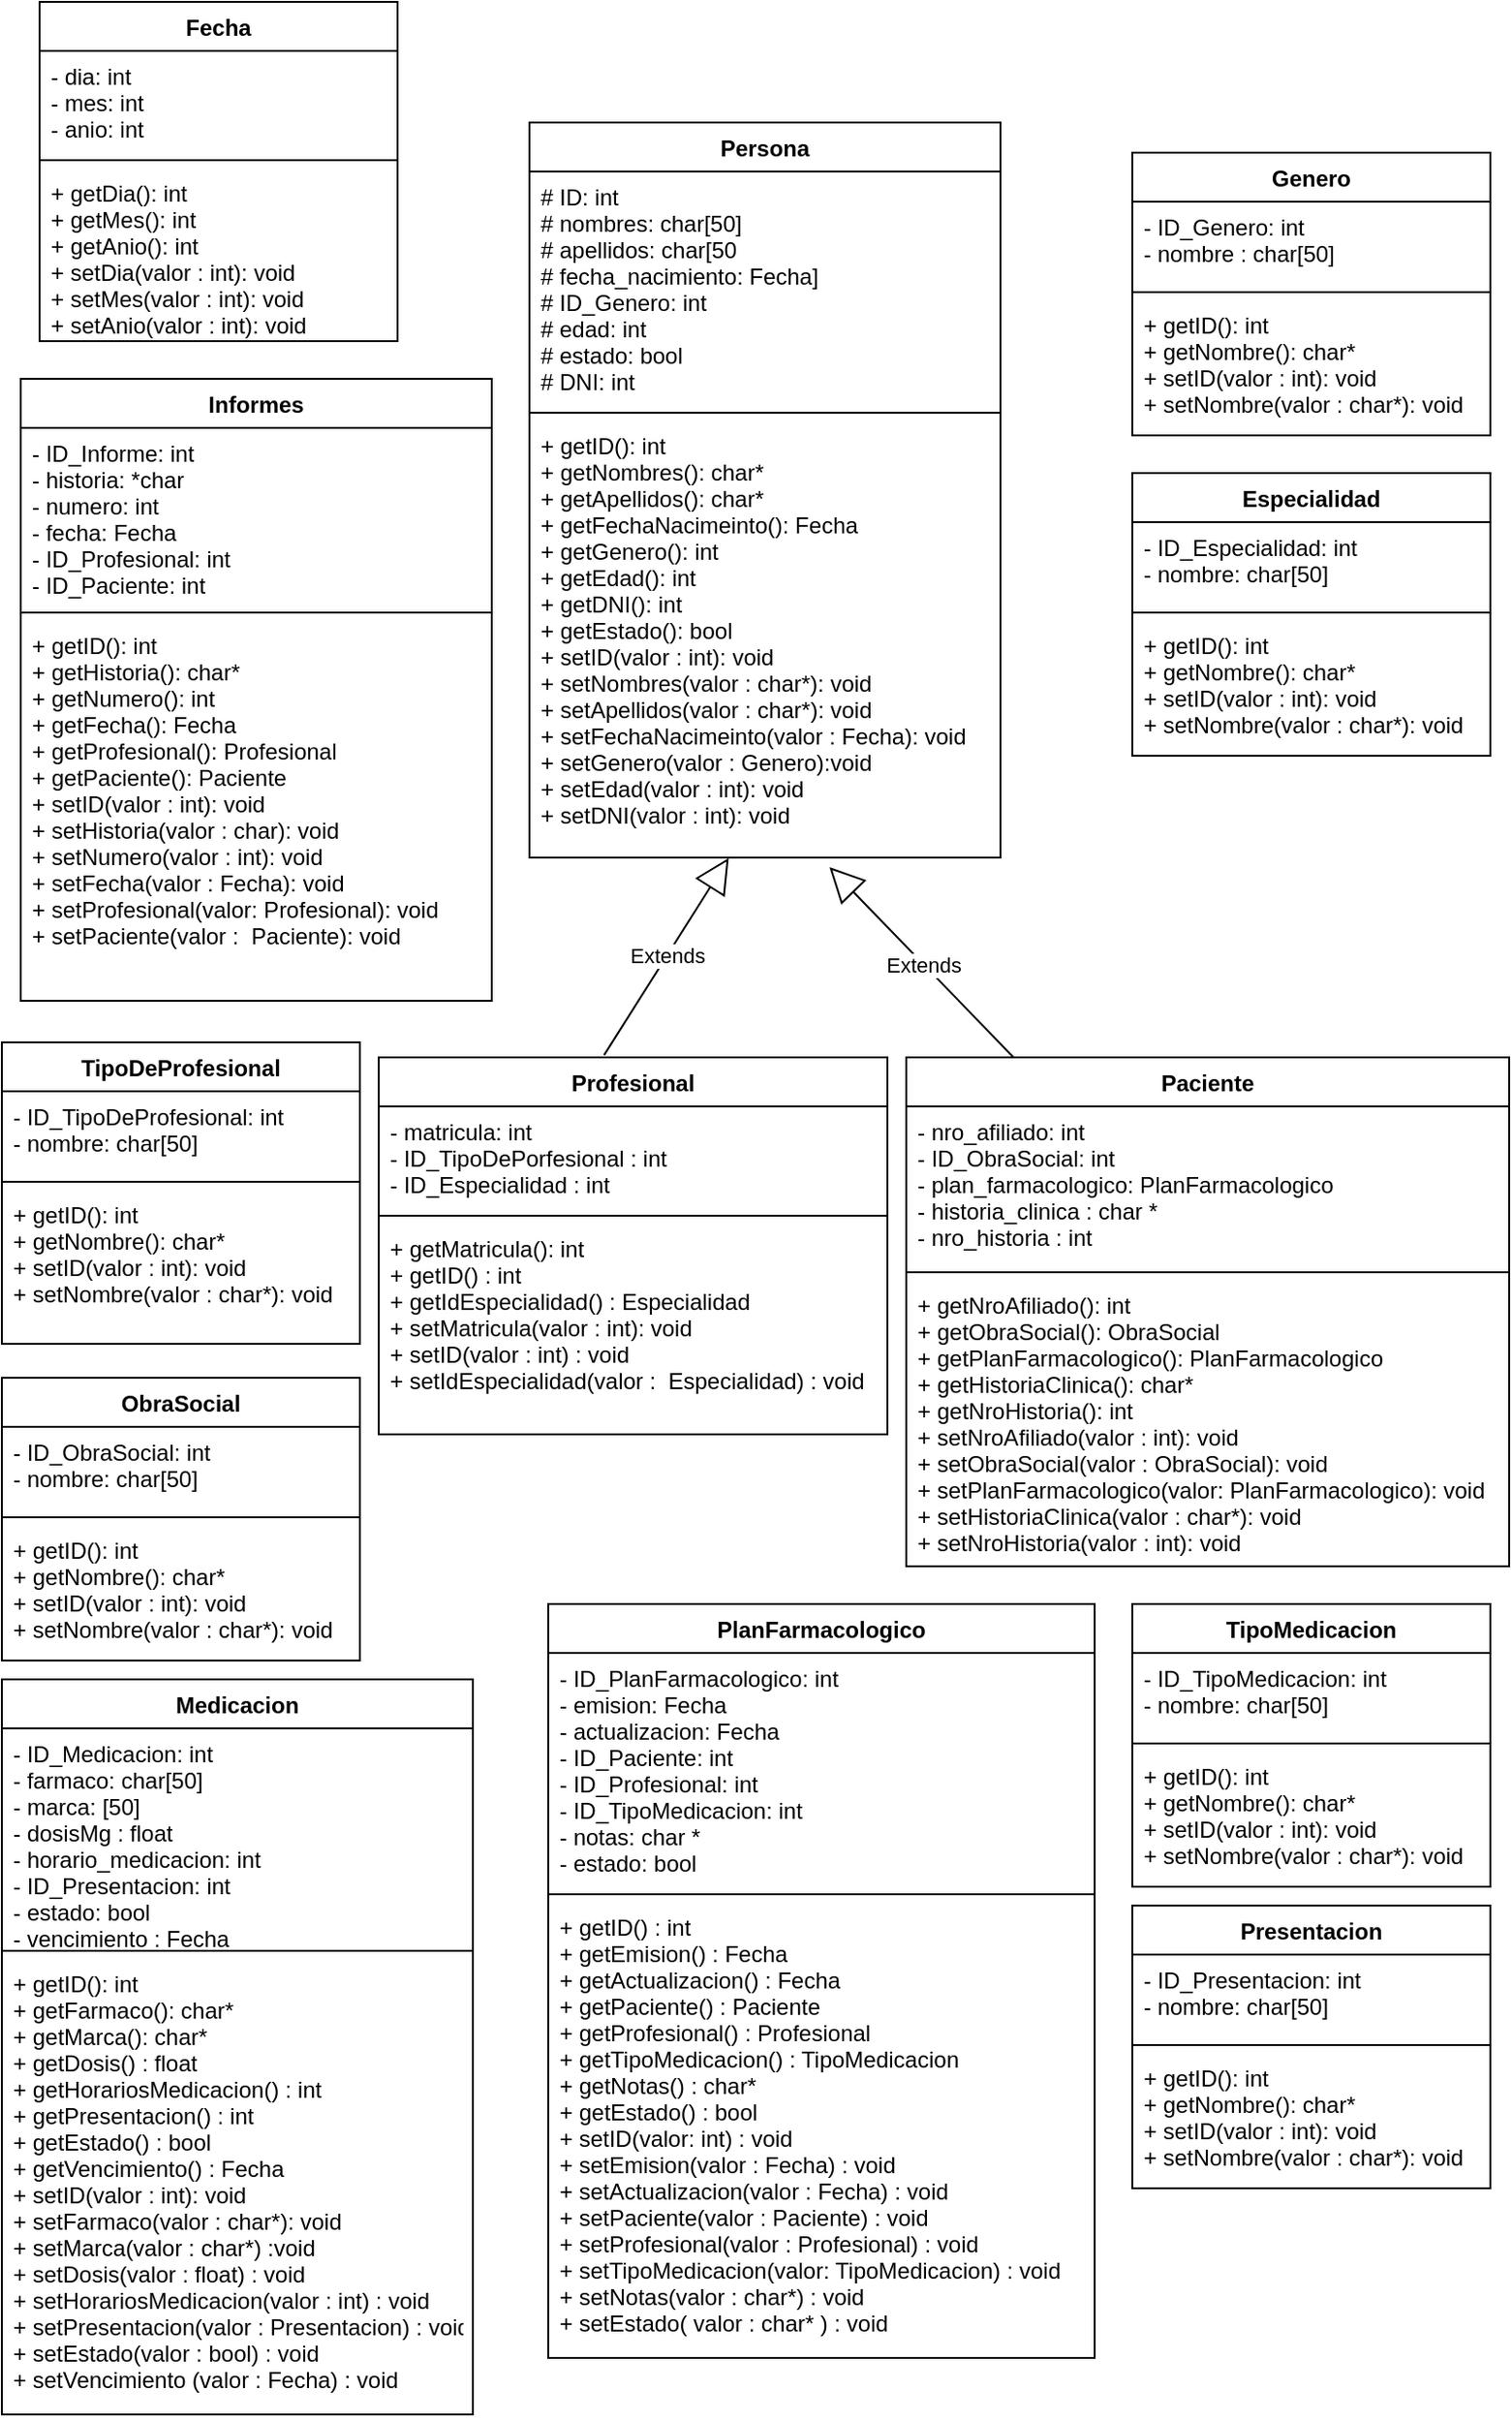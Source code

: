 <mxfile version="13.7.9" type="device"><diagram id="PZ7peE_MKy6VvvX7yazF" name="Version 1.0"><mxGraphModel dx="3557" dy="1607" grid="1" gridSize="10" guides="1" tooltips="1" connect="1" arrows="1" fold="1" page="1" pageScale="1" pageWidth="827" pageHeight="1169" math="0" shadow="0"><root><mxCell id="0"/><mxCell id="1" parent="0"/><mxCell id="gKlCptoIyiXJpbISj_5Y-67" value="Extends" style="endArrow=block;endSize=16;endFill=0;html=1;exitX=0.443;exitY=-0.006;exitDx=0;exitDy=0;exitPerimeter=0;entryX=0.423;entryY=1.001;entryDx=0;entryDy=0;entryPerimeter=0;" edge="1" parent="1" source="gKlCptoIyiXJpbISj_5Y-32" target="gKlCptoIyiXJpbISj_5Y-4"><mxGeometry width="160" relative="1" as="geometry"><mxPoint x="383" y="450" as="sourcePoint"/><mxPoint x="543" y="450" as="targetPoint"/></mxGeometry></mxCell><mxCell id="gKlCptoIyiXJpbISj_5Y-68" value="Extends" style="endArrow=block;endSize=16;endFill=0;html=1;exitX=0.187;exitY=0.011;exitDx=0;exitDy=0;exitPerimeter=0;entryX=0.637;entryY=1.022;entryDx=0;entryDy=0;entryPerimeter=0;" edge="1" parent="1" source="gKlCptoIyiXJpbISj_5Y-36" target="gKlCptoIyiXJpbISj_5Y-4"><mxGeometry width="160" relative="1" as="geometry"><mxPoint x="427.17" y="529.316" as="sourcePoint"/><mxPoint x="463.37" y="420.126" as="targetPoint"/></mxGeometry></mxCell><mxCell id="gKlCptoIyiXJpbISj_5Y-48" value="Genero" style="swimlane;fontStyle=1;align=center;verticalAlign=top;childLayout=stackLayout;horizontal=1;startSize=26;horizontalStack=0;resizeParent=1;resizeParentMax=0;resizeLast=0;collapsible=1;marginBottom=0;" vertex="1" parent="1"><mxGeometry x="613" y="100" width="190" height="150" as="geometry"/></mxCell><mxCell id="gKlCptoIyiXJpbISj_5Y-49" value="- ID_Genero: int&#10;- nombre : char[50]" style="text;strokeColor=none;fillColor=none;align=left;verticalAlign=top;spacingLeft=4;spacingRight=4;overflow=hidden;rotatable=0;points=[[0,0.5],[1,0.5]];portConstraint=eastwest;" vertex="1" parent="gKlCptoIyiXJpbISj_5Y-48"><mxGeometry y="26" width="190" height="44" as="geometry"/></mxCell><mxCell id="gKlCptoIyiXJpbISj_5Y-50" value="" style="line;strokeWidth=1;fillColor=none;align=left;verticalAlign=middle;spacingTop=-1;spacingLeft=3;spacingRight=3;rotatable=0;labelPosition=right;points=[];portConstraint=eastwest;" vertex="1" parent="gKlCptoIyiXJpbISj_5Y-48"><mxGeometry y="70" width="190" height="8" as="geometry"/></mxCell><mxCell id="gKlCptoIyiXJpbISj_5Y-51" value="+ getID(): int&#10;+ getNombre(): char*&#10;+ setID(valor : int): void&#10;+ setNombre(valor : char*): void" style="text;strokeColor=none;fillColor=none;align=left;verticalAlign=top;spacingLeft=4;spacingRight=4;overflow=hidden;rotatable=0;points=[[0,0.5],[1,0.5]];portConstraint=eastwest;" vertex="1" parent="gKlCptoIyiXJpbISj_5Y-48"><mxGeometry y="78" width="190" height="72" as="geometry"/></mxCell><mxCell id="gKlCptoIyiXJpbISj_5Y-24" value="Especialidad" style="swimlane;fontStyle=1;align=center;verticalAlign=top;childLayout=stackLayout;horizontal=1;startSize=26;horizontalStack=0;resizeParent=1;resizeParentMax=0;resizeLast=0;collapsible=1;marginBottom=0;" vertex="1" parent="1"><mxGeometry x="613" y="270" width="190" height="150" as="geometry"/></mxCell><mxCell id="gKlCptoIyiXJpbISj_5Y-25" value="- ID_Especialidad: int&#10;- nombre: char[50]&#10;&#10;" style="text;strokeColor=none;fillColor=none;align=left;verticalAlign=top;spacingLeft=4;spacingRight=4;overflow=hidden;rotatable=0;points=[[0,0.5],[1,0.5]];portConstraint=eastwest;" vertex="1" parent="gKlCptoIyiXJpbISj_5Y-24"><mxGeometry y="26" width="190" height="44" as="geometry"/></mxCell><mxCell id="gKlCptoIyiXJpbISj_5Y-26" value="" style="line;strokeWidth=1;fillColor=none;align=left;verticalAlign=middle;spacingTop=-1;spacingLeft=3;spacingRight=3;rotatable=0;labelPosition=right;points=[];portConstraint=eastwest;" vertex="1" parent="gKlCptoIyiXJpbISj_5Y-24"><mxGeometry y="70" width="190" height="8" as="geometry"/></mxCell><mxCell id="gKlCptoIyiXJpbISj_5Y-27" value="+ getID(): int&#10;+ getNombre(): char*&#10;+ setID(valor : int): void&#10;+ setNombre(valor : char*): void" style="text;strokeColor=none;fillColor=none;align=left;verticalAlign=top;spacingLeft=4;spacingRight=4;overflow=hidden;rotatable=0;points=[[0,0.5],[1,0.5]];portConstraint=eastwest;" vertex="1" parent="gKlCptoIyiXJpbISj_5Y-24"><mxGeometry y="78" width="190" height="72" as="geometry"/></mxCell><mxCell id="gKlCptoIyiXJpbISj_5Y-1" value="Persona" style="swimlane;fontStyle=1;align=center;verticalAlign=top;childLayout=stackLayout;horizontal=1;startSize=26;horizontalStack=0;resizeParent=1;resizeParentMax=0;resizeLast=0;collapsible=1;marginBottom=0;" vertex="1" parent="1"><mxGeometry x="293" y="84" width="250" height="390" as="geometry"/></mxCell><mxCell id="gKlCptoIyiXJpbISj_5Y-2" value="# ID: int&#10;# nombres: char[50]&#10;# apellidos: char[50&#10;# fecha_nacimiento: Fecha]&#10;# ID_Genero: int&#10;# edad: int&#10;# estado: bool&#10;# DNI: int&#10;" style="text;strokeColor=none;fillColor=none;align=left;verticalAlign=top;spacingLeft=4;spacingRight=4;overflow=hidden;rotatable=0;points=[[0,0.5],[1,0.5]];portConstraint=eastwest;" vertex="1" parent="gKlCptoIyiXJpbISj_5Y-1"><mxGeometry y="26" width="250" height="124" as="geometry"/></mxCell><mxCell id="gKlCptoIyiXJpbISj_5Y-3" value="" style="line;strokeWidth=1;fillColor=none;align=left;verticalAlign=middle;spacingTop=-1;spacingLeft=3;spacingRight=3;rotatable=0;labelPosition=right;points=[];portConstraint=eastwest;" vertex="1" parent="gKlCptoIyiXJpbISj_5Y-1"><mxGeometry y="150" width="250" height="8" as="geometry"/></mxCell><mxCell id="gKlCptoIyiXJpbISj_5Y-4" value="+ getID(): int&#10;+ getNombres(): char*&#10;+ getApellidos(): char*&#10;+ getFechaNacimeinto(): Fecha&#10;+ getGenero(): int&#10;+ getEdad(): int&#10;+ getDNI(): int&#10;+ getEstado(): bool&#10;+ setID(valor : int): void&#10;+ setNombres(valor : char*): void&#10;+ setApellidos(valor : char*): void&#10;+ setFechaNacimeinto(valor : Fecha): void&#10;+ setGenero(valor : Genero):void&#10;+ setEdad(valor : int): void&#10;+ setDNI(valor : int): void&#10;&#10;&#10;&#10;&#10;&#10;&#10;&#10;" style="text;strokeColor=none;fillColor=none;align=left;verticalAlign=top;spacingLeft=4;spacingRight=4;overflow=hidden;rotatable=0;points=[[0,0.5],[1,0.5]];portConstraint=eastwest;" vertex="1" parent="gKlCptoIyiXJpbISj_5Y-1"><mxGeometry y="158" width="250" height="232" as="geometry"/></mxCell><mxCell id="gKlCptoIyiXJpbISj_5Y-16" value="Fecha" style="swimlane;fontStyle=1;align=center;verticalAlign=top;childLayout=stackLayout;horizontal=1;startSize=26;horizontalStack=0;resizeParent=1;resizeParentMax=0;resizeLast=0;collapsible=1;marginBottom=0;" vertex="1" parent="1"><mxGeometry x="33" y="20" width="190" height="180" as="geometry"/></mxCell><mxCell id="gKlCptoIyiXJpbISj_5Y-17" value="- dia: int&#10;- mes: int&#10;- anio: int" style="text;strokeColor=none;fillColor=none;align=left;verticalAlign=top;spacingLeft=4;spacingRight=4;overflow=hidden;rotatable=0;points=[[0,0.5],[1,0.5]];portConstraint=eastwest;" vertex="1" parent="gKlCptoIyiXJpbISj_5Y-16"><mxGeometry y="26" width="190" height="54" as="geometry"/></mxCell><mxCell id="gKlCptoIyiXJpbISj_5Y-18" value="" style="line;strokeWidth=1;fillColor=none;align=left;verticalAlign=middle;spacingTop=-1;spacingLeft=3;spacingRight=3;rotatable=0;labelPosition=right;points=[];portConstraint=eastwest;" vertex="1" parent="gKlCptoIyiXJpbISj_5Y-16"><mxGeometry y="80" width="190" height="8" as="geometry"/></mxCell><mxCell id="gKlCptoIyiXJpbISj_5Y-19" value="+ getDia(): int&#10;+ getMes(): int&#10;+ getAnio(): int&#10;+ setDia(valor : int): void&#10;+ setMes(valor : int): void&#10;+ setAnio(valor : int): void" style="text;strokeColor=none;fillColor=none;align=left;verticalAlign=top;spacingLeft=4;spacingRight=4;overflow=hidden;rotatable=0;points=[[0,0.5],[1,0.5]];portConstraint=eastwest;" vertex="1" parent="gKlCptoIyiXJpbISj_5Y-16"><mxGeometry y="88" width="190" height="92" as="geometry"/></mxCell><mxCell id="gKlCptoIyiXJpbISj_5Y-20" value="Informes" style="swimlane;fontStyle=1;align=center;verticalAlign=top;childLayout=stackLayout;horizontal=1;startSize=26;horizontalStack=0;resizeParent=1;resizeParentMax=0;resizeLast=0;collapsible=1;marginBottom=0;" vertex="1" parent="1"><mxGeometry x="23" y="220" width="250" height="330" as="geometry"/></mxCell><mxCell id="gKlCptoIyiXJpbISj_5Y-21" value="- ID_Informe: int&#10;- historia: *char&#10;- numero: int&#10;- fecha: Fecha&#10;- ID_Profesional: int&#10;- ID_Paciente: int" style="text;strokeColor=none;fillColor=none;align=left;verticalAlign=top;spacingLeft=4;spacingRight=4;overflow=hidden;rotatable=0;points=[[0,0.5],[1,0.5]];portConstraint=eastwest;" vertex="1" parent="gKlCptoIyiXJpbISj_5Y-20"><mxGeometry y="26" width="250" height="94" as="geometry"/></mxCell><mxCell id="gKlCptoIyiXJpbISj_5Y-22" value="" style="line;strokeWidth=1;fillColor=none;align=left;verticalAlign=middle;spacingTop=-1;spacingLeft=3;spacingRight=3;rotatable=0;labelPosition=right;points=[];portConstraint=eastwest;" vertex="1" parent="gKlCptoIyiXJpbISj_5Y-20"><mxGeometry y="120" width="250" height="8" as="geometry"/></mxCell><mxCell id="gKlCptoIyiXJpbISj_5Y-23" value="+ getID(): int&#10;+ getHistoria(): char*&#10;+ getNumero(): int&#10;+ getFecha(): Fecha&#10;+ getProfesional(): Profesional&#10;+ getPaciente(): Paciente&#10;+ setID(valor : int): void&#10;+ setHistoria(valor : char): void&#10;+ setNumero(valor : int): void&#10;+ setFecha(valor : Fecha): void&#10;+ setProfesional(valor: Profesional): void&#10;+ setPaciente(valor :  Paciente): void" style="text;strokeColor=none;fillColor=none;align=left;verticalAlign=top;spacingLeft=4;spacingRight=4;overflow=hidden;rotatable=0;points=[[0,0.5],[1,0.5]];portConstraint=eastwest;" vertex="1" parent="gKlCptoIyiXJpbISj_5Y-20"><mxGeometry y="128" width="250" height="202" as="geometry"/></mxCell><mxCell id="gKlCptoIyiXJpbISj_5Y-36" value="Paciente" style="swimlane;fontStyle=1;align=center;verticalAlign=top;childLayout=stackLayout;horizontal=1;startSize=26;horizontalStack=0;resizeParent=1;resizeParentMax=0;resizeLast=0;collapsible=1;marginBottom=0;" vertex="1" parent="1"><mxGeometry x="493" y="580" width="320" height="270" as="geometry"/></mxCell><mxCell id="gKlCptoIyiXJpbISj_5Y-37" value="- nro_afiliado: int&#10;- ID_ObraSocial: int&#10;- plan_farmacologico: PlanFarmacologico&#10;- historia_clinica : char *&#10;- nro_historia : int" style="text;strokeColor=none;fillColor=none;align=left;verticalAlign=top;spacingLeft=4;spacingRight=4;overflow=hidden;rotatable=0;points=[[0,0.5],[1,0.5]];portConstraint=eastwest;" vertex="1" parent="gKlCptoIyiXJpbISj_5Y-36"><mxGeometry y="26" width="320" height="84" as="geometry"/></mxCell><mxCell id="gKlCptoIyiXJpbISj_5Y-38" value="" style="line;strokeWidth=1;fillColor=none;align=left;verticalAlign=middle;spacingTop=-1;spacingLeft=3;spacingRight=3;rotatable=0;labelPosition=right;points=[];portConstraint=eastwest;" vertex="1" parent="gKlCptoIyiXJpbISj_5Y-36"><mxGeometry y="110" width="320" height="8" as="geometry"/></mxCell><mxCell id="gKlCptoIyiXJpbISj_5Y-39" value="+ getNroAfiliado(): int&#10;+ getObraSocial(): ObraSocial&#10;+ getPlanFarmacologico(): PlanFarmacologico&#10;+ getHistoriaClinica(): char*&#10;+ getNroHistoria(): int&#10;+ setNroAfiliado(valor : int): void&#10;+ setObraSocial(valor : ObraSocial): void&#10;+ setPlanFarmacologico(valor: PlanFarmacologico): void &#10;+ setHistoriaClinica(valor : char*): void&#10;+ setNroHistoria(valor : int): void" style="text;strokeColor=none;fillColor=none;align=left;verticalAlign=top;spacingLeft=4;spacingRight=4;overflow=hidden;rotatable=0;points=[[0,0.5],[1,0.5]];portConstraint=eastwest;" vertex="1" parent="gKlCptoIyiXJpbISj_5Y-36"><mxGeometry y="118" width="320" height="152" as="geometry"/></mxCell><mxCell id="gKlCptoIyiXJpbISj_5Y-28" value="TipoDeProfesional" style="swimlane;fontStyle=1;align=center;verticalAlign=top;childLayout=stackLayout;horizontal=1;startSize=26;horizontalStack=0;resizeParent=1;resizeParentMax=0;resizeLast=0;collapsible=1;marginBottom=0;" vertex="1" parent="1"><mxGeometry x="13" y="572" width="190" height="160" as="geometry"/></mxCell><mxCell id="gKlCptoIyiXJpbISj_5Y-29" value="- ID_TipoDeProfesional: int&#10;- nombre: char[50]&#10;" style="text;strokeColor=none;fillColor=none;align=left;verticalAlign=top;spacingLeft=4;spacingRight=4;overflow=hidden;rotatable=0;points=[[0,0.5],[1,0.5]];portConstraint=eastwest;" vertex="1" parent="gKlCptoIyiXJpbISj_5Y-28"><mxGeometry y="26" width="190" height="44" as="geometry"/></mxCell><mxCell id="gKlCptoIyiXJpbISj_5Y-30" value="" style="line;strokeWidth=1;fillColor=none;align=left;verticalAlign=middle;spacingTop=-1;spacingLeft=3;spacingRight=3;rotatable=0;labelPosition=right;points=[];portConstraint=eastwest;" vertex="1" parent="gKlCptoIyiXJpbISj_5Y-28"><mxGeometry y="70" width="190" height="8" as="geometry"/></mxCell><mxCell id="gKlCptoIyiXJpbISj_5Y-31" value="+ getID(): int&#10;+ getNombre(): char*&#10;+ setID(valor : int): void&#10;+ setNombre(valor : char*): void" style="text;strokeColor=none;fillColor=none;align=left;verticalAlign=top;spacingLeft=4;spacingRight=4;overflow=hidden;rotatable=0;points=[[0,0.5],[1,0.5]];portConstraint=eastwest;" vertex="1" parent="gKlCptoIyiXJpbISj_5Y-28"><mxGeometry y="78" width="190" height="82" as="geometry"/></mxCell><mxCell id="gKlCptoIyiXJpbISj_5Y-40" value="Medicacion" style="swimlane;fontStyle=1;align=center;verticalAlign=top;childLayout=stackLayout;horizontal=1;startSize=26;horizontalStack=0;resizeParent=1;resizeParentMax=0;resizeLast=0;collapsible=1;marginBottom=0;" vertex="1" parent="1"><mxGeometry x="13" y="910" width="250" height="390" as="geometry"/></mxCell><mxCell id="gKlCptoIyiXJpbISj_5Y-41" value="- ID_Medicacion: int&#10;- farmaco: char[50]&#10;- marca: [50]&#10;- dosisMg : float&#10;- horario_medicacion: int&#10;- ID_Presentacion: int&#10;- estado: bool&#10;- vencimiento : Fecha&#10;" style="text;strokeColor=none;fillColor=none;align=left;verticalAlign=top;spacingLeft=4;spacingRight=4;overflow=hidden;rotatable=0;points=[[0,0.5],[1,0.5]];portConstraint=eastwest;" vertex="1" parent="gKlCptoIyiXJpbISj_5Y-40"><mxGeometry y="26" width="250" height="114" as="geometry"/></mxCell><mxCell id="gKlCptoIyiXJpbISj_5Y-42" value="" style="line;strokeWidth=1;fillColor=none;align=left;verticalAlign=middle;spacingTop=-1;spacingLeft=3;spacingRight=3;rotatable=0;labelPosition=right;points=[];portConstraint=eastwest;" vertex="1" parent="gKlCptoIyiXJpbISj_5Y-40"><mxGeometry y="140" width="250" height="8" as="geometry"/></mxCell><mxCell id="gKlCptoIyiXJpbISj_5Y-43" value="+ getID(): int&#10;+ getFarmaco(): char*&#10;+ getMarca(): char*&#10;+ getDosis() : float&#10;+ getHorariosMedicacion() : int&#10;+ getPresentacion() : int&#10;+ getEstado() : bool&#10;+ getVencimiento() : Fecha&#10;+ setID(valor : int): void&#10;+ setFarmaco(valor : char*): void&#10;+ setMarca(valor : char*) :void&#10;+ setDosis(valor : float) : void&#10;+ setHorariosMedicacion(valor : int) : void&#10;+ setPresentacion(valor : Presentacion) : void&#10;+ setEstado(valor : bool) : void&#10;+ setVencimiento (valor : Fecha) : void" style="text;strokeColor=none;fillColor=none;align=left;verticalAlign=top;spacingLeft=4;spacingRight=4;overflow=hidden;rotatable=0;points=[[0,0.5],[1,0.5]];portConstraint=eastwest;" vertex="1" parent="gKlCptoIyiXJpbISj_5Y-40"><mxGeometry y="148" width="250" height="242" as="geometry"/></mxCell><mxCell id="gKlCptoIyiXJpbISj_5Y-56" value="ObraSocial" style="swimlane;fontStyle=1;align=center;verticalAlign=top;childLayout=stackLayout;horizontal=1;startSize=26;horizontalStack=0;resizeParent=1;resizeParentMax=0;resizeLast=0;collapsible=1;marginBottom=0;" vertex="1" parent="1"><mxGeometry x="13" y="750" width="190" height="150" as="geometry"/></mxCell><mxCell id="gKlCptoIyiXJpbISj_5Y-57" value="- ID_ObraSocial: int&#10;- nombre: char[50]&#10;&#10;" style="text;strokeColor=none;fillColor=none;align=left;verticalAlign=top;spacingLeft=4;spacingRight=4;overflow=hidden;rotatable=0;points=[[0,0.5],[1,0.5]];portConstraint=eastwest;" vertex="1" parent="gKlCptoIyiXJpbISj_5Y-56"><mxGeometry y="26" width="190" height="44" as="geometry"/></mxCell><mxCell id="gKlCptoIyiXJpbISj_5Y-58" value="" style="line;strokeWidth=1;fillColor=none;align=left;verticalAlign=middle;spacingTop=-1;spacingLeft=3;spacingRight=3;rotatable=0;labelPosition=right;points=[];portConstraint=eastwest;" vertex="1" parent="gKlCptoIyiXJpbISj_5Y-56"><mxGeometry y="70" width="190" height="8" as="geometry"/></mxCell><mxCell id="gKlCptoIyiXJpbISj_5Y-59" value="+ getID(): int&#10;+ getNombre(): char*&#10;+ setID(valor : int): void&#10;+ setNombre(valor : char*): void" style="text;strokeColor=none;fillColor=none;align=left;verticalAlign=top;spacingLeft=4;spacingRight=4;overflow=hidden;rotatable=0;points=[[0,0.5],[1,0.5]];portConstraint=eastwest;" vertex="1" parent="gKlCptoIyiXJpbISj_5Y-56"><mxGeometry y="78" width="190" height="72" as="geometry"/></mxCell><mxCell id="gKlCptoIyiXJpbISj_5Y-44" value="PlanFarmacologico" style="swimlane;fontStyle=1;align=center;verticalAlign=top;childLayout=stackLayout;horizontal=1;startSize=26;horizontalStack=0;resizeParent=1;resizeParentMax=0;resizeLast=0;collapsible=1;marginBottom=0;" vertex="1" parent="1"><mxGeometry x="303" y="870" width="290" height="400" as="geometry"/></mxCell><mxCell id="gKlCptoIyiXJpbISj_5Y-45" value="- ID_PlanFarmacologico: int&#10;- emision: Fecha&#10;- actualizacion: Fecha&#10;- ID_Paciente: int&#10;- ID_Profesional: int&#10;- ID_TipoMedicacion: int&#10;- notas: char *&#10;- estado: bool&#10;" style="text;strokeColor=none;fillColor=none;align=left;verticalAlign=top;spacingLeft=4;spacingRight=4;overflow=hidden;rotatable=0;points=[[0,0.5],[1,0.5]];portConstraint=eastwest;" vertex="1" parent="gKlCptoIyiXJpbISj_5Y-44"><mxGeometry y="26" width="290" height="124" as="geometry"/></mxCell><mxCell id="gKlCptoIyiXJpbISj_5Y-46" value="" style="line;strokeWidth=1;fillColor=none;align=left;verticalAlign=middle;spacingTop=-1;spacingLeft=3;spacingRight=3;rotatable=0;labelPosition=right;points=[];portConstraint=eastwest;" vertex="1" parent="gKlCptoIyiXJpbISj_5Y-44"><mxGeometry y="150" width="290" height="8" as="geometry"/></mxCell><mxCell id="gKlCptoIyiXJpbISj_5Y-47" value="+ getID() : int&#10;+ getEmision() : Fecha&#10;+ getActualizacion() : Fecha&#10;+ getPaciente() : Paciente&#10;+ getProfesional() : Profesional&#10;+ getTipoMedicacion() : TipoMedicacion&#10;+ getNotas() : char*&#10;+ getEstado() : bool&#10;+ setID(valor: int) : void&#10;+ setEmision(valor : Fecha) : void &#10;+ setActualizacion(valor : Fecha) : void&#10;+ setPaciente(valor : Paciente) : void&#10;+ setProfesional(valor : Profesional) : void&#10;+ setTipoMedicacion(valor: TipoMedicacion) : void&#10;+ setNotas(valor : char*) : void&#10;+ setEstado( valor : char* ) : void" style="text;strokeColor=none;fillColor=none;align=left;verticalAlign=top;spacingLeft=4;spacingRight=4;overflow=hidden;rotatable=0;points=[[0,0.5],[1,0.5]];portConstraint=eastwest;" vertex="1" parent="gKlCptoIyiXJpbISj_5Y-44"><mxGeometry y="158" width="290" height="242" as="geometry"/></mxCell><mxCell id="gKlCptoIyiXJpbISj_5Y-60" value="Presentacion" style="swimlane;fontStyle=1;align=center;verticalAlign=top;childLayout=stackLayout;horizontal=1;startSize=26;horizontalStack=0;resizeParent=1;resizeParentMax=0;resizeLast=0;collapsible=1;marginBottom=0;" vertex="1" parent="1"><mxGeometry x="613" y="1030" width="190" height="150" as="geometry"/></mxCell><mxCell id="gKlCptoIyiXJpbISj_5Y-61" value="- ID_Presentacion: int&#10;- nombre: char[50]&#10;&#10;" style="text;strokeColor=none;fillColor=none;align=left;verticalAlign=top;spacingLeft=4;spacingRight=4;overflow=hidden;rotatable=0;points=[[0,0.5],[1,0.5]];portConstraint=eastwest;" vertex="1" parent="gKlCptoIyiXJpbISj_5Y-60"><mxGeometry y="26" width="190" height="44" as="geometry"/></mxCell><mxCell id="gKlCptoIyiXJpbISj_5Y-62" value="" style="line;strokeWidth=1;fillColor=none;align=left;verticalAlign=middle;spacingTop=-1;spacingLeft=3;spacingRight=3;rotatable=0;labelPosition=right;points=[];portConstraint=eastwest;" vertex="1" parent="gKlCptoIyiXJpbISj_5Y-60"><mxGeometry y="70" width="190" height="8" as="geometry"/></mxCell><mxCell id="gKlCptoIyiXJpbISj_5Y-63" value="+ getID(): int&#10;+ getNombre(): char*&#10;+ setID(valor : int): void&#10;+ setNombre(valor : char*): void" style="text;strokeColor=none;fillColor=none;align=left;verticalAlign=top;spacingLeft=4;spacingRight=4;overflow=hidden;rotatable=0;points=[[0,0.5],[1,0.5]];portConstraint=eastwest;" vertex="1" parent="gKlCptoIyiXJpbISj_5Y-60"><mxGeometry y="78" width="190" height="72" as="geometry"/></mxCell><mxCell id="gKlCptoIyiXJpbISj_5Y-52" value="TipoMedicacion" style="swimlane;fontStyle=1;align=center;verticalAlign=top;childLayout=stackLayout;horizontal=1;startSize=26;horizontalStack=0;resizeParent=1;resizeParentMax=0;resizeLast=0;collapsible=1;marginBottom=0;" vertex="1" parent="1"><mxGeometry x="613" y="870" width="190" height="150" as="geometry"/></mxCell><mxCell id="gKlCptoIyiXJpbISj_5Y-53" value="- ID_TipoMedicacion: int&#10;- nombre: char[50]&#10;&#10;" style="text;strokeColor=none;fillColor=none;align=left;verticalAlign=top;spacingLeft=4;spacingRight=4;overflow=hidden;rotatable=0;points=[[0,0.5],[1,0.5]];portConstraint=eastwest;" vertex="1" parent="gKlCptoIyiXJpbISj_5Y-52"><mxGeometry y="26" width="190" height="44" as="geometry"/></mxCell><mxCell id="gKlCptoIyiXJpbISj_5Y-54" value="" style="line;strokeWidth=1;fillColor=none;align=left;verticalAlign=middle;spacingTop=-1;spacingLeft=3;spacingRight=3;rotatable=0;labelPosition=right;points=[];portConstraint=eastwest;" vertex="1" parent="gKlCptoIyiXJpbISj_5Y-52"><mxGeometry y="70" width="190" height="8" as="geometry"/></mxCell><mxCell id="gKlCptoIyiXJpbISj_5Y-55" value="+ getID(): int&#10;+ getNombre(): char*&#10;+ setID(valor : int): void&#10;+ setNombre(valor : char*): void" style="text;strokeColor=none;fillColor=none;align=left;verticalAlign=top;spacingLeft=4;spacingRight=4;overflow=hidden;rotatable=0;points=[[0,0.5],[1,0.5]];portConstraint=eastwest;" vertex="1" parent="gKlCptoIyiXJpbISj_5Y-52"><mxGeometry y="78" width="190" height="72" as="geometry"/></mxCell><mxCell id="gKlCptoIyiXJpbISj_5Y-32" value="Profesional" style="swimlane;fontStyle=1;align=center;verticalAlign=top;childLayout=stackLayout;horizontal=1;startSize=26;horizontalStack=0;resizeParent=1;resizeParentMax=0;resizeLast=0;collapsible=1;marginBottom=0;" vertex="1" parent="1"><mxGeometry x="213" y="580" width="270" height="200" as="geometry"/></mxCell><mxCell id="gKlCptoIyiXJpbISj_5Y-33" value="- matricula: int&#10;- ID_TipoDePorfesional : int&#10;- ID_Especialidad : int" style="text;strokeColor=none;fillColor=none;align=left;verticalAlign=top;spacingLeft=4;spacingRight=4;overflow=hidden;rotatable=0;points=[[0,0.5],[1,0.5]];portConstraint=eastwest;" vertex="1" parent="gKlCptoIyiXJpbISj_5Y-32"><mxGeometry y="26" width="270" height="54" as="geometry"/></mxCell><mxCell id="gKlCptoIyiXJpbISj_5Y-34" value="" style="line;strokeWidth=1;fillColor=none;align=left;verticalAlign=middle;spacingTop=-1;spacingLeft=3;spacingRight=3;rotatable=0;labelPosition=right;points=[];portConstraint=eastwest;" vertex="1" parent="gKlCptoIyiXJpbISj_5Y-32"><mxGeometry y="80" width="270" height="8" as="geometry"/></mxCell><mxCell id="gKlCptoIyiXJpbISj_5Y-35" value="+ getMatricula(): int&#10;+ getID() : int&#10;+ getIdEspecialidad() : Especialidad&#10;+ setMatricula(valor : int): void&#10;+ setID(valor : int) : void&#10;+ setIdEspecialidad(valor :  Especialidad) : void&#10;" style="text;strokeColor=none;fillColor=none;align=left;verticalAlign=top;spacingLeft=4;spacingRight=4;overflow=hidden;rotatable=0;points=[[0,0.5],[1,0.5]];portConstraint=eastwest;" vertex="1" parent="gKlCptoIyiXJpbISj_5Y-32"><mxGeometry y="88" width="270" height="112" as="geometry"/></mxCell></root></mxGraphModel></diagram></mxfile>